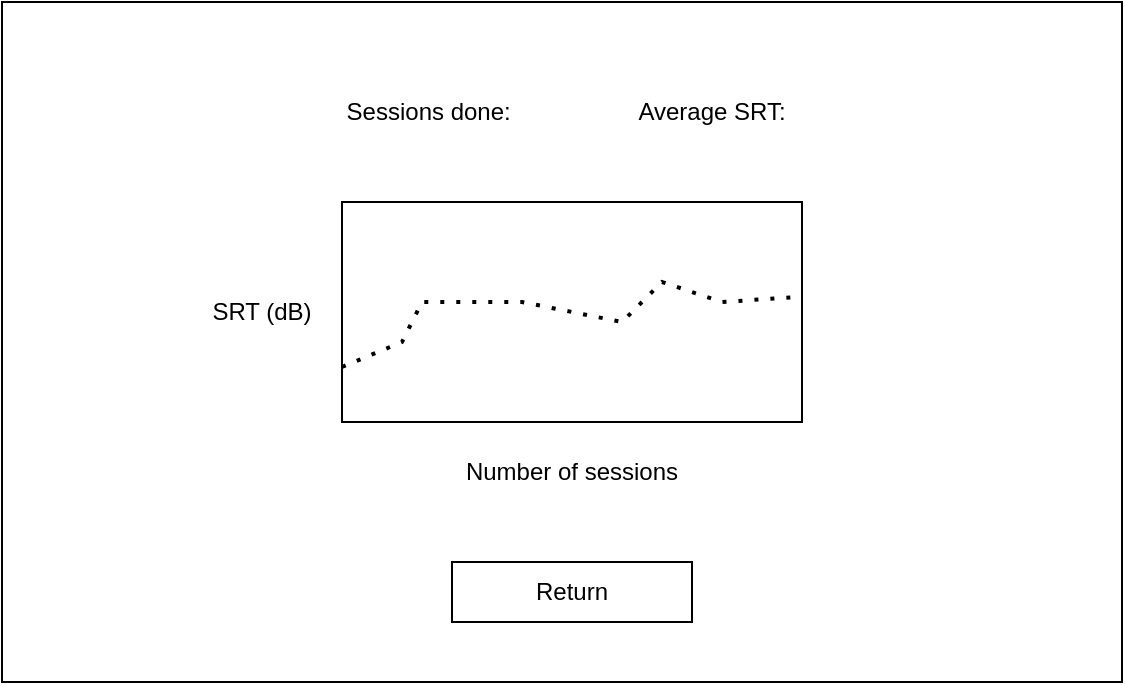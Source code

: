 <mxfile version="15.8.2" type="device"><diagram id="AIhD58a2mS9fKECO6BoJ" name="Page-1"><mxGraphModel dx="2062" dy="1065" grid="1" gridSize="10" guides="1" tooltips="1" connect="1" arrows="1" fold="1" page="1" pageScale="1" pageWidth="827" pageHeight="1169" math="0" shadow="0"><root><mxCell id="0"/><mxCell id="1" parent="0"/><mxCell id="WgLSS7llDnrHh-GuSi3P-2" value="" style="rounded=0;whiteSpace=wrap;html=1;" vertex="1" parent="1"><mxGeometry x="120" y="70" width="560" height="340" as="geometry"/></mxCell><mxCell id="WgLSS7llDnrHh-GuSi3P-6" value="" style="rounded=0;whiteSpace=wrap;html=1;" vertex="1" parent="1"><mxGeometry x="290" y="170" width="230" height="110" as="geometry"/></mxCell><mxCell id="WgLSS7llDnrHh-GuSi3P-7" value="" style="endArrow=none;dashed=1;html=1;dashPattern=1 3;strokeWidth=2;rounded=0;exitX=0;exitY=0.75;exitDx=0;exitDy=0;" edge="1" parent="1" source="WgLSS7llDnrHh-GuSi3P-6" target="WgLSS7llDnrHh-GuSi3P-6"><mxGeometry width="50" height="50" relative="1" as="geometry"><mxPoint x="360" y="260" as="sourcePoint"/><mxPoint x="390" y="220" as="targetPoint"/><Array as="points"><mxPoint x="320" y="240"/><mxPoint x="330" y="220"/><mxPoint x="380" y="220"/><mxPoint x="430" y="230"/><mxPoint x="450" y="210"/><mxPoint x="480" y="220"/></Array></mxGeometry></mxCell><mxCell id="WgLSS7llDnrHh-GuSi3P-8" value="SRT (dB)" style="text;html=1;strokeColor=none;fillColor=none;align=center;verticalAlign=middle;whiteSpace=wrap;rounded=0;" vertex="1" parent="1"><mxGeometry x="220" y="210" width="60" height="30" as="geometry"/></mxCell><mxCell id="WgLSS7llDnrHh-GuSi3P-9" value="Number of sessions" style="text;html=1;strokeColor=none;fillColor=none;align=center;verticalAlign=middle;whiteSpace=wrap;rounded=0;" vertex="1" parent="1"><mxGeometry x="345" y="290" width="120" height="30" as="geometry"/></mxCell><mxCell id="WgLSS7llDnrHh-GuSi3P-10" value="Return" style="rounded=0;whiteSpace=wrap;html=1;" vertex="1" parent="1"><mxGeometry x="345" y="350" width="120" height="30" as="geometry"/></mxCell><mxCell id="WgLSS7llDnrHh-GuSi3P-11" value="Sessions done:&amp;nbsp;" style="text;html=1;strokeColor=none;fillColor=none;align=center;verticalAlign=middle;whiteSpace=wrap;rounded=0;" vertex="1" parent="1"><mxGeometry x="290" y="110" width="90" height="30" as="geometry"/></mxCell><mxCell id="WgLSS7llDnrHh-GuSi3P-12" value="Average SRT:" style="text;html=1;strokeColor=none;fillColor=none;align=center;verticalAlign=middle;whiteSpace=wrap;rounded=0;" vertex="1" parent="1"><mxGeometry x="430" y="110" width="90" height="30" as="geometry"/></mxCell></root></mxGraphModel></diagram></mxfile>